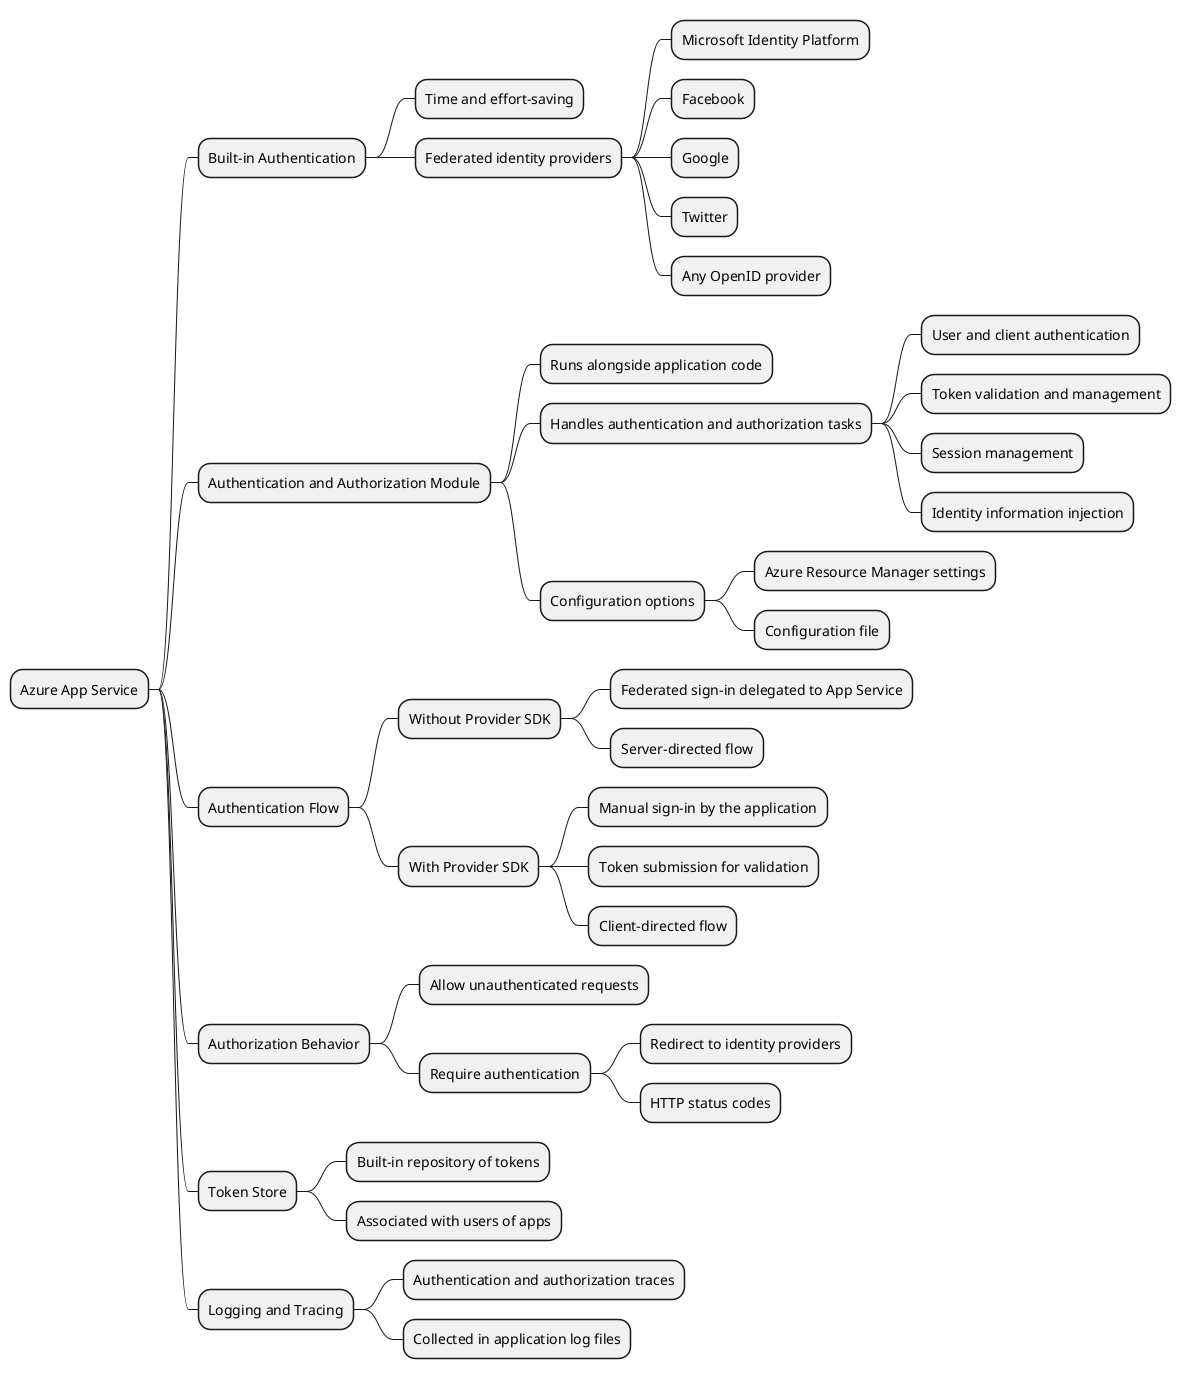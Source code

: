 @startmindmap
* Azure App Service
** Built-in Authentication
*** Time and effort-saving
*** Federated identity providers
**** Microsoft Identity Platform
**** Facebook
**** Google
**** Twitter
**** Any OpenID provider
** Authentication and Authorization Module
*** Runs alongside application code
*** Handles authentication and authorization tasks
**** User and client authentication
**** Token validation and management
**** Session management
**** Identity information injection
*** Configuration options
**** Azure Resource Manager settings
**** Configuration file
** Authentication Flow
*** Without Provider SDK
**** Federated sign-in delegated to App Service
**** Server-directed flow
*** With Provider SDK
**** Manual sign-in by the application
**** Token submission for validation
**** Client-directed flow
** Authorization Behavior
*** Allow unauthenticated requests
*** Require authentication
**** Redirect to identity providers
**** HTTP status codes
** Token Store
*** Built-in repository of tokens
*** Associated with users of apps
** Logging and Tracing
*** Authentication and authorization traces
*** Collected in application log files
@endmindmap